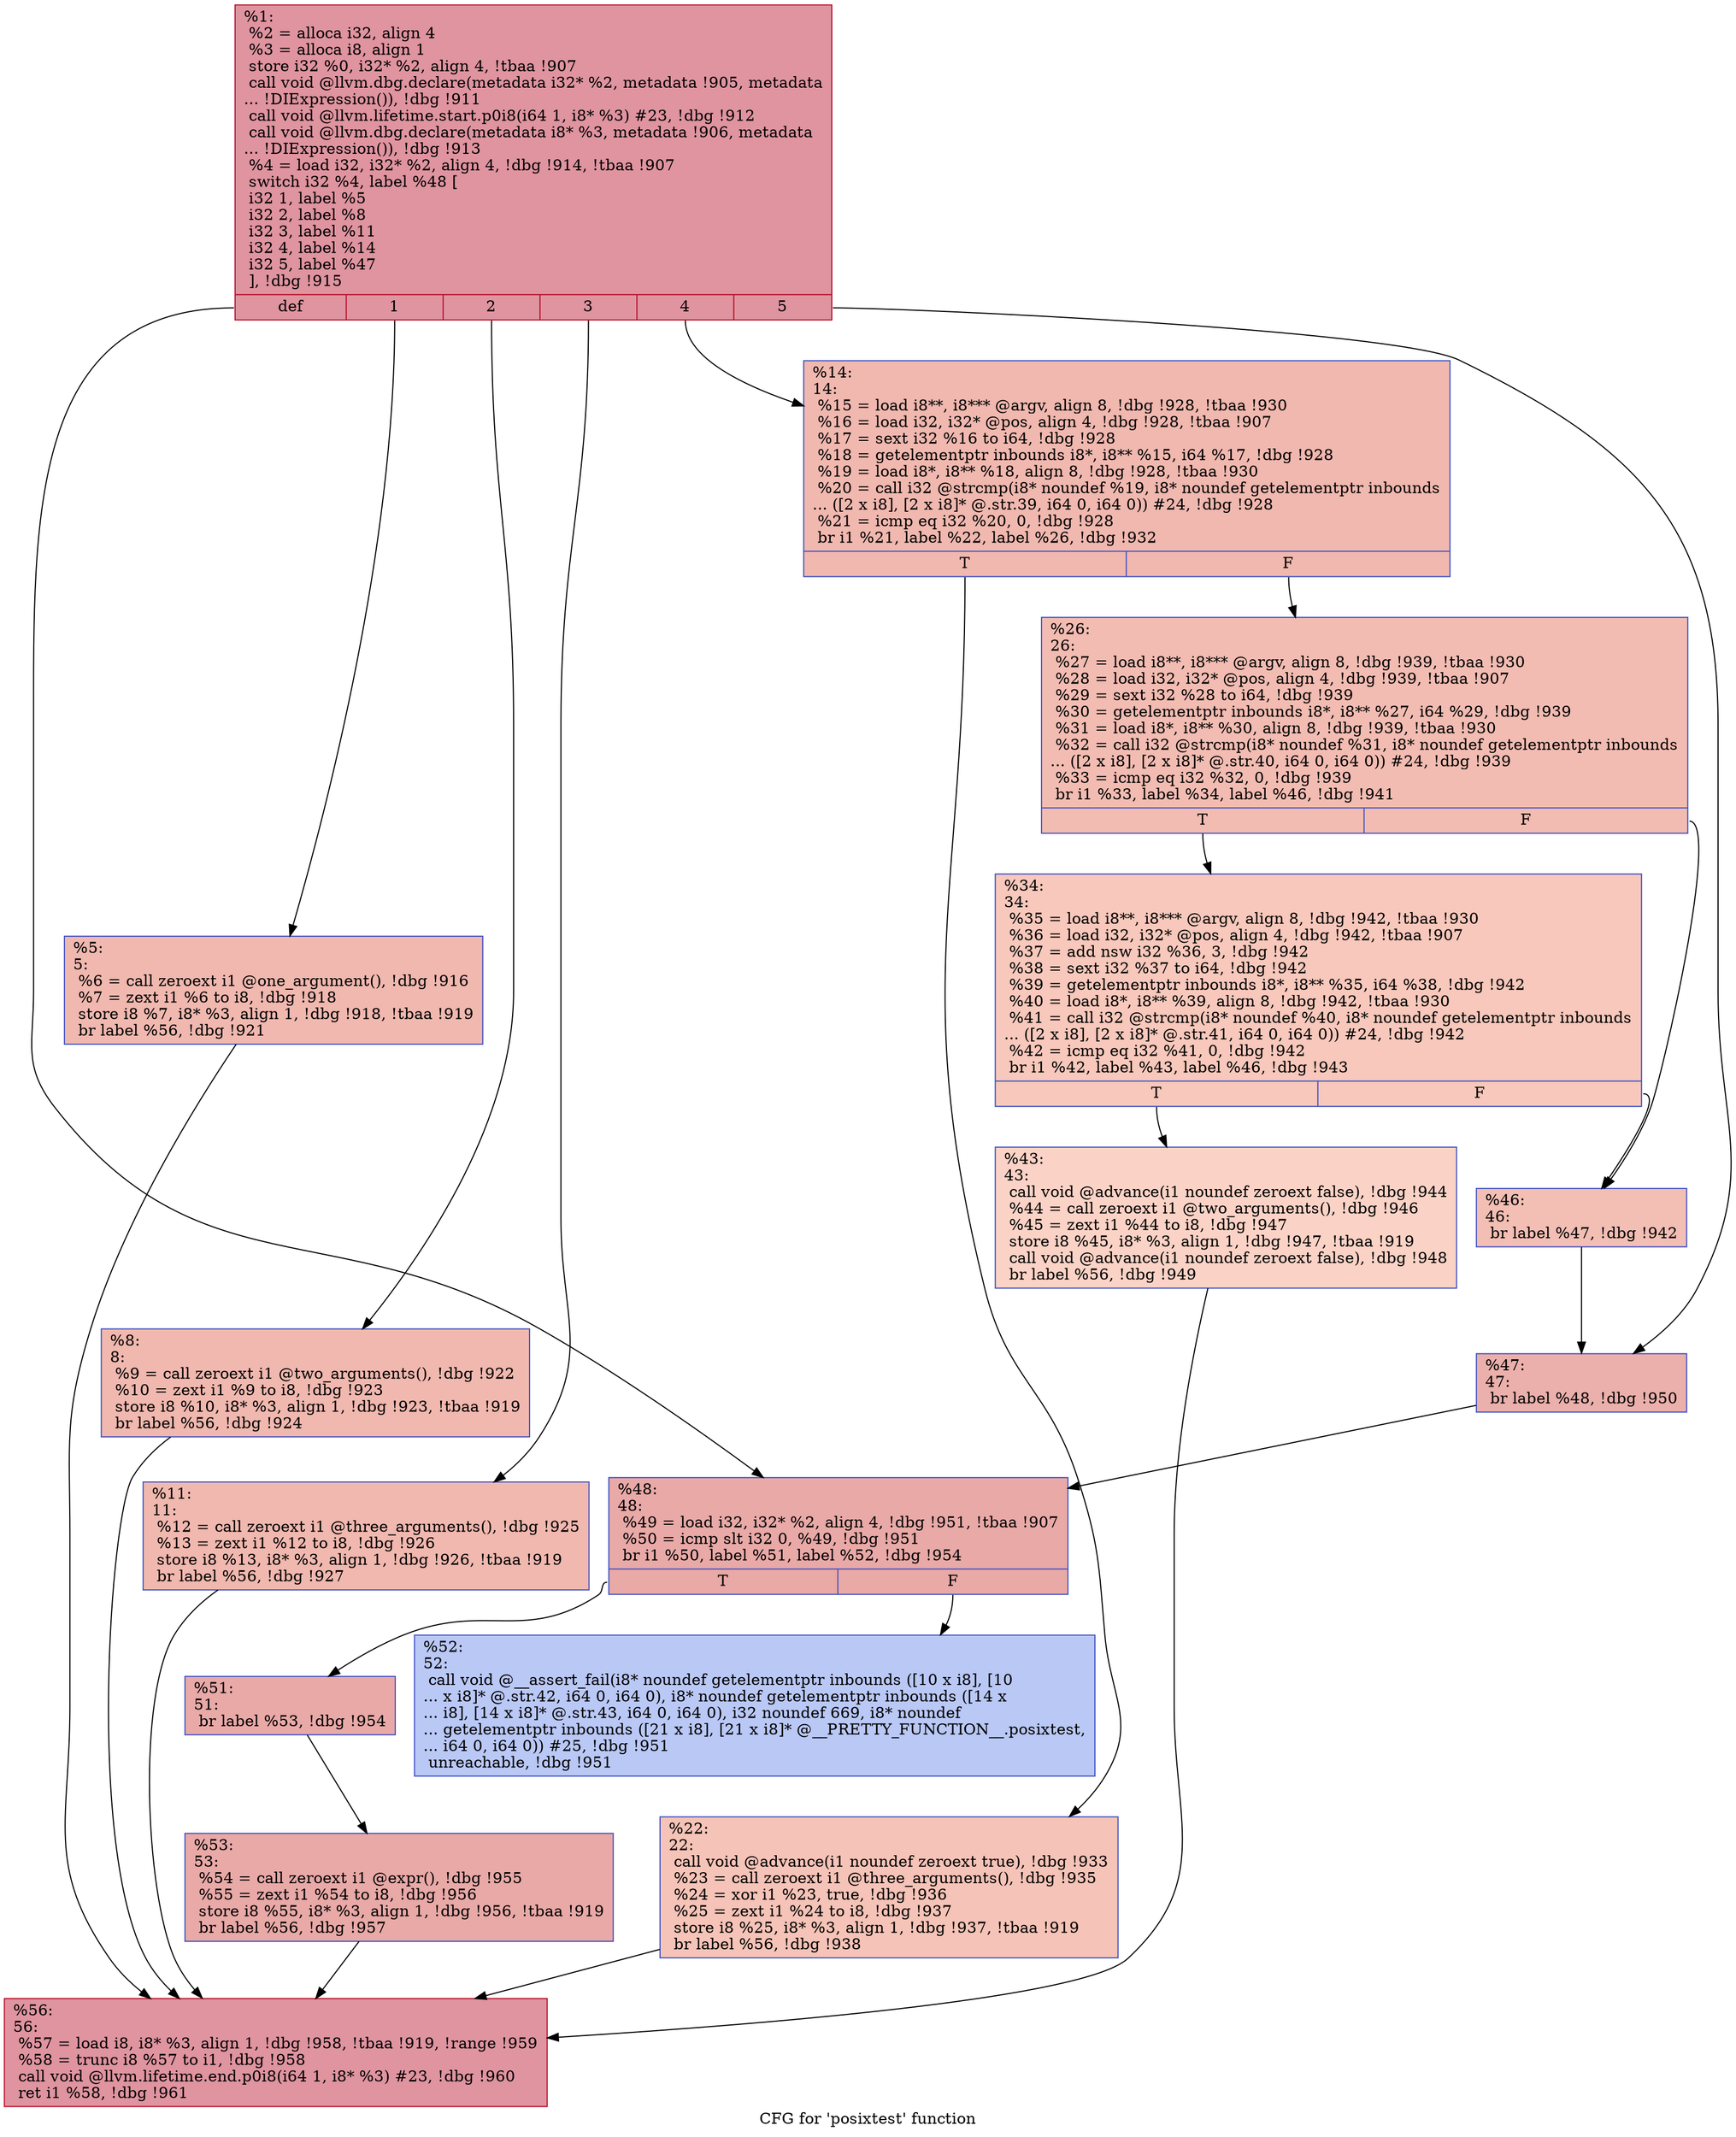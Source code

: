 digraph "CFG for 'posixtest' function" {
	label="CFG for 'posixtest' function";

	Node0x148ebb0 [shape=record,color="#b70d28ff", style=filled, fillcolor="#b70d2870",label="{%1:\l  %2 = alloca i32, align 4\l  %3 = alloca i8, align 1\l  store i32 %0, i32* %2, align 4, !tbaa !907\l  call void @llvm.dbg.declare(metadata i32* %2, metadata !905, metadata\l... !DIExpression()), !dbg !911\l  call void @llvm.lifetime.start.p0i8(i64 1, i8* %3) #23, !dbg !912\l  call void @llvm.dbg.declare(metadata i8* %3, metadata !906, metadata\l... !DIExpression()), !dbg !913\l  %4 = load i32, i32* %2, align 4, !dbg !914, !tbaa !907\l  switch i32 %4, label %48 [\l    i32 1, label %5\l    i32 2, label %8\l    i32 3, label %11\l    i32 4, label %14\l    i32 5, label %47\l  ], !dbg !915\l|{<s0>def|<s1>1|<s2>2|<s3>3|<s4>4|<s5>5}}"];
	Node0x148ebb0:s0 -> Node0x148efb0;
	Node0x148ebb0:s1 -> Node0x148ec90;
	Node0x148ebb0:s2 -> Node0x148ece0;
	Node0x148ebb0:s3 -> Node0x148ed30;
	Node0x148ebb0:s4 -> Node0x148ed80;
	Node0x148ebb0:s5 -> Node0x148ef60;
	Node0x148ec90 [shape=record,color="#3d50c3ff", style=filled, fillcolor="#dc5d4a70",label="{%5:\l5:                                                \l  %6 = call zeroext i1 @one_argument(), !dbg !916\l  %7 = zext i1 %6 to i8, !dbg !918\l  store i8 %7, i8* %3, align 1, !dbg !918, !tbaa !919\l  br label %56, !dbg !921\l}"];
	Node0x148ec90 -> Node0x148f0f0;
	Node0x148ece0 [shape=record,color="#3d50c3ff", style=filled, fillcolor="#dc5d4a70",label="{%8:\l8:                                                \l  %9 = call zeroext i1 @two_arguments(), !dbg !922\l  %10 = zext i1 %9 to i8, !dbg !923\l  store i8 %10, i8* %3, align 1, !dbg !923, !tbaa !919\l  br label %56, !dbg !924\l}"];
	Node0x148ece0 -> Node0x148f0f0;
	Node0x148ed30 [shape=record,color="#3d50c3ff", style=filled, fillcolor="#dc5d4a70",label="{%11:\l11:                                               \l  %12 = call zeroext i1 @three_arguments(), !dbg !925\l  %13 = zext i1 %12 to i8, !dbg !926\l  store i8 %13, i8* %3, align 1, !dbg !926, !tbaa !919\l  br label %56, !dbg !927\l}"];
	Node0x148ed30 -> Node0x148f0f0;
	Node0x148ed80 [shape=record,color="#3d50c3ff", style=filled, fillcolor="#dc5d4a70",label="{%14:\l14:                                               \l  %15 = load i8**, i8*** @argv, align 8, !dbg !928, !tbaa !930\l  %16 = load i32, i32* @pos, align 4, !dbg !928, !tbaa !907\l  %17 = sext i32 %16 to i64, !dbg !928\l  %18 = getelementptr inbounds i8*, i8** %15, i64 %17, !dbg !928\l  %19 = load i8*, i8** %18, align 8, !dbg !928, !tbaa !930\l  %20 = call i32 @strcmp(i8* noundef %19, i8* noundef getelementptr inbounds\l... ([2 x i8], [2 x i8]* @.str.39, i64 0, i64 0)) #24, !dbg !928\l  %21 = icmp eq i32 %20, 0, !dbg !928\l  br i1 %21, label %22, label %26, !dbg !932\l|{<s0>T|<s1>F}}"];
	Node0x148ed80:s0 -> Node0x148edd0;
	Node0x148ed80:s1 -> Node0x148ee20;
	Node0x148edd0 [shape=record,color="#3d50c3ff", style=filled, fillcolor="#e8765c70",label="{%22:\l22:                                               \l  call void @advance(i1 noundef zeroext true), !dbg !933\l  %23 = call zeroext i1 @three_arguments(), !dbg !935\l  %24 = xor i1 %23, true, !dbg !936\l  %25 = zext i1 %24 to i8, !dbg !937\l  store i8 %25, i8* %3, align 1, !dbg !937, !tbaa !919\l  br label %56, !dbg !938\l}"];
	Node0x148edd0 -> Node0x148f0f0;
	Node0x148ee20 [shape=record,color="#3d50c3ff", style=filled, fillcolor="#e1675170",label="{%26:\l26:                                               \l  %27 = load i8**, i8*** @argv, align 8, !dbg !939, !tbaa !930\l  %28 = load i32, i32* @pos, align 4, !dbg !939, !tbaa !907\l  %29 = sext i32 %28 to i64, !dbg !939\l  %30 = getelementptr inbounds i8*, i8** %27, i64 %29, !dbg !939\l  %31 = load i8*, i8** %30, align 8, !dbg !939, !tbaa !930\l  %32 = call i32 @strcmp(i8* noundef %31, i8* noundef getelementptr inbounds\l... ([2 x i8], [2 x i8]* @.str.40, i64 0, i64 0)) #24, !dbg !939\l  %33 = icmp eq i32 %32, 0, !dbg !939\l  br i1 %33, label %34, label %46, !dbg !941\l|{<s0>T|<s1>F}}"];
	Node0x148ee20:s0 -> Node0x148ee70;
	Node0x148ee20:s1 -> Node0x148ef10;
	Node0x148ee70 [shape=record,color="#3d50c3ff", style=filled, fillcolor="#ed836670",label="{%34:\l34:                                               \l  %35 = load i8**, i8*** @argv, align 8, !dbg !942, !tbaa !930\l  %36 = load i32, i32* @pos, align 4, !dbg !942, !tbaa !907\l  %37 = add nsw i32 %36, 3, !dbg !942\l  %38 = sext i32 %37 to i64, !dbg !942\l  %39 = getelementptr inbounds i8*, i8** %35, i64 %38, !dbg !942\l  %40 = load i8*, i8** %39, align 8, !dbg !942, !tbaa !930\l  %41 = call i32 @strcmp(i8* noundef %40, i8* noundef getelementptr inbounds\l... ([2 x i8], [2 x i8]* @.str.41, i64 0, i64 0)) #24, !dbg !942\l  %42 = icmp eq i32 %41, 0, !dbg !942\l  br i1 %42, label %43, label %46, !dbg !943\l|{<s0>T|<s1>F}}"];
	Node0x148ee70:s0 -> Node0x148eec0;
	Node0x148ee70:s1 -> Node0x148ef10;
	Node0x148eec0 [shape=record,color="#3d50c3ff", style=filled, fillcolor="#f59c7d70",label="{%43:\l43:                                               \l  call void @advance(i1 noundef zeroext false), !dbg !944\l  %44 = call zeroext i1 @two_arguments(), !dbg !946\l  %45 = zext i1 %44 to i8, !dbg !947\l  store i8 %45, i8* %3, align 1, !dbg !947, !tbaa !919\l  call void @advance(i1 noundef zeroext false), !dbg !948\l  br label %56, !dbg !949\l}"];
	Node0x148eec0 -> Node0x148f0f0;
	Node0x148ef10 [shape=record,color="#3d50c3ff", style=filled, fillcolor="#e36c5570",label="{%46:\l46:                                               \l  br label %47, !dbg !942\l}"];
	Node0x148ef10 -> Node0x148ef60;
	Node0x148ef60 [shape=record,color="#3d50c3ff", style=filled, fillcolor="#d24b4070",label="{%47:\l47:                                               \l  br label %48, !dbg !950\l}"];
	Node0x148ef60 -> Node0x148efb0;
	Node0x148efb0 [shape=record,color="#3d50c3ff", style=filled, fillcolor="#ca3b3770",label="{%48:\l48:                                               \l  %49 = load i32, i32* %2, align 4, !dbg !951, !tbaa !907\l  %50 = icmp slt i32 0, %49, !dbg !951\l  br i1 %50, label %51, label %52, !dbg !954\l|{<s0>T|<s1>F}}"];
	Node0x148efb0:s0 -> Node0x148f000;
	Node0x148efb0:s1 -> Node0x148f050;
	Node0x148f000 [shape=record,color="#3d50c3ff", style=filled, fillcolor="#ca3b3770",label="{%51:\l51:                                               \l  br label %53, !dbg !954\l}"];
	Node0x148f000 -> Node0x148f0a0;
	Node0x148f050 [shape=record,color="#3d50c3ff", style=filled, fillcolor="#6282ea70",label="{%52:\l52:                                               \l  call void @__assert_fail(i8* noundef getelementptr inbounds ([10 x i8], [10\l... x i8]* @.str.42, i64 0, i64 0), i8* noundef getelementptr inbounds ([14 x\l... i8], [14 x i8]* @.str.43, i64 0, i64 0), i32 noundef 669, i8* noundef\l... getelementptr inbounds ([21 x i8], [21 x i8]* @__PRETTY_FUNCTION__.posixtest,\l... i64 0, i64 0)) #25, !dbg !951\l  unreachable, !dbg !951\l}"];
	Node0x148f0a0 [shape=record,color="#3d50c3ff", style=filled, fillcolor="#ca3b3770",label="{%53:\l53:                                               \l  %54 = call zeroext i1 @expr(), !dbg !955\l  %55 = zext i1 %54 to i8, !dbg !956\l  store i8 %55, i8* %3, align 1, !dbg !956, !tbaa !919\l  br label %56, !dbg !957\l}"];
	Node0x148f0a0 -> Node0x148f0f0;
	Node0x148f0f0 [shape=record,color="#b70d28ff", style=filled, fillcolor="#b70d2870",label="{%56:\l56:                                               \l  %57 = load i8, i8* %3, align 1, !dbg !958, !tbaa !919, !range !959\l  %58 = trunc i8 %57 to i1, !dbg !958\l  call void @llvm.lifetime.end.p0i8(i64 1, i8* %3) #23, !dbg !960\l  ret i1 %58, !dbg !961\l}"];
}
